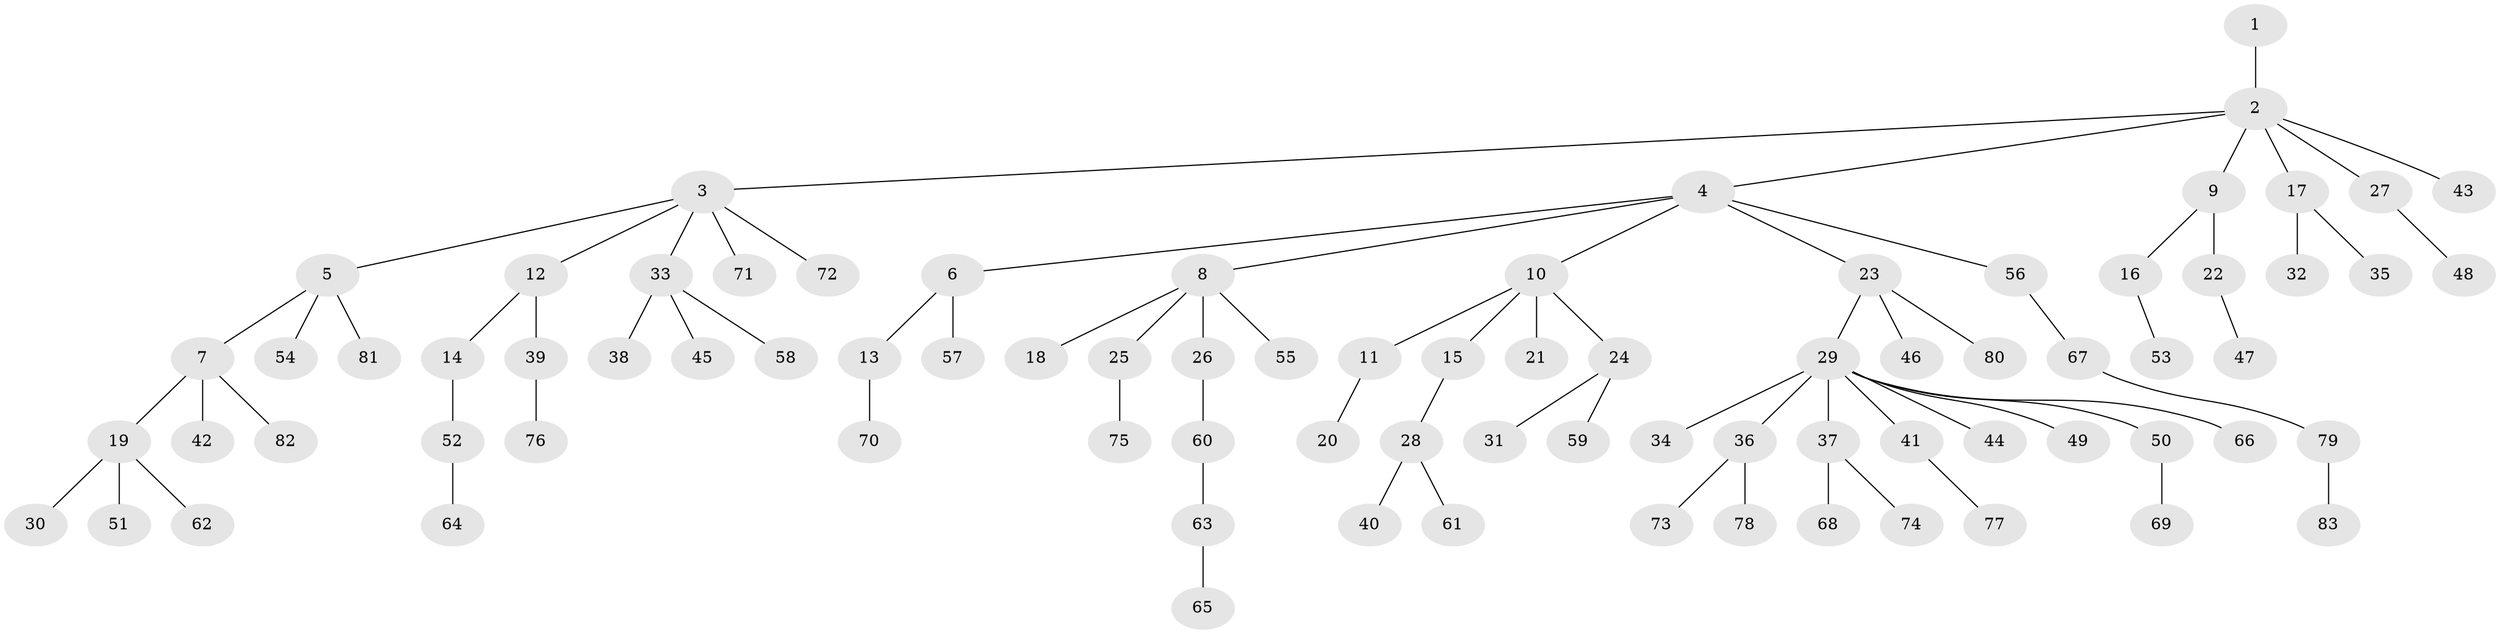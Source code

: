 // Generated by graph-tools (version 1.1) at 2025/02/03/09/25 03:02:16]
// undirected, 83 vertices, 82 edges
graph export_dot {
graph [start="1"]
  node [color=gray90,style=filled];
  1;
  2;
  3;
  4;
  5;
  6;
  7;
  8;
  9;
  10;
  11;
  12;
  13;
  14;
  15;
  16;
  17;
  18;
  19;
  20;
  21;
  22;
  23;
  24;
  25;
  26;
  27;
  28;
  29;
  30;
  31;
  32;
  33;
  34;
  35;
  36;
  37;
  38;
  39;
  40;
  41;
  42;
  43;
  44;
  45;
  46;
  47;
  48;
  49;
  50;
  51;
  52;
  53;
  54;
  55;
  56;
  57;
  58;
  59;
  60;
  61;
  62;
  63;
  64;
  65;
  66;
  67;
  68;
  69;
  70;
  71;
  72;
  73;
  74;
  75;
  76;
  77;
  78;
  79;
  80;
  81;
  82;
  83;
  1 -- 2;
  2 -- 3;
  2 -- 4;
  2 -- 9;
  2 -- 17;
  2 -- 27;
  2 -- 43;
  3 -- 5;
  3 -- 12;
  3 -- 33;
  3 -- 71;
  3 -- 72;
  4 -- 6;
  4 -- 8;
  4 -- 10;
  4 -- 23;
  4 -- 56;
  5 -- 7;
  5 -- 54;
  5 -- 81;
  6 -- 13;
  6 -- 57;
  7 -- 19;
  7 -- 42;
  7 -- 82;
  8 -- 18;
  8 -- 25;
  8 -- 26;
  8 -- 55;
  9 -- 16;
  9 -- 22;
  10 -- 11;
  10 -- 15;
  10 -- 21;
  10 -- 24;
  11 -- 20;
  12 -- 14;
  12 -- 39;
  13 -- 70;
  14 -- 52;
  15 -- 28;
  16 -- 53;
  17 -- 32;
  17 -- 35;
  19 -- 30;
  19 -- 51;
  19 -- 62;
  22 -- 47;
  23 -- 29;
  23 -- 46;
  23 -- 80;
  24 -- 31;
  24 -- 59;
  25 -- 75;
  26 -- 60;
  27 -- 48;
  28 -- 40;
  28 -- 61;
  29 -- 34;
  29 -- 36;
  29 -- 37;
  29 -- 41;
  29 -- 44;
  29 -- 49;
  29 -- 50;
  29 -- 66;
  33 -- 38;
  33 -- 45;
  33 -- 58;
  36 -- 73;
  36 -- 78;
  37 -- 68;
  37 -- 74;
  39 -- 76;
  41 -- 77;
  50 -- 69;
  52 -- 64;
  56 -- 67;
  60 -- 63;
  63 -- 65;
  67 -- 79;
  79 -- 83;
}
